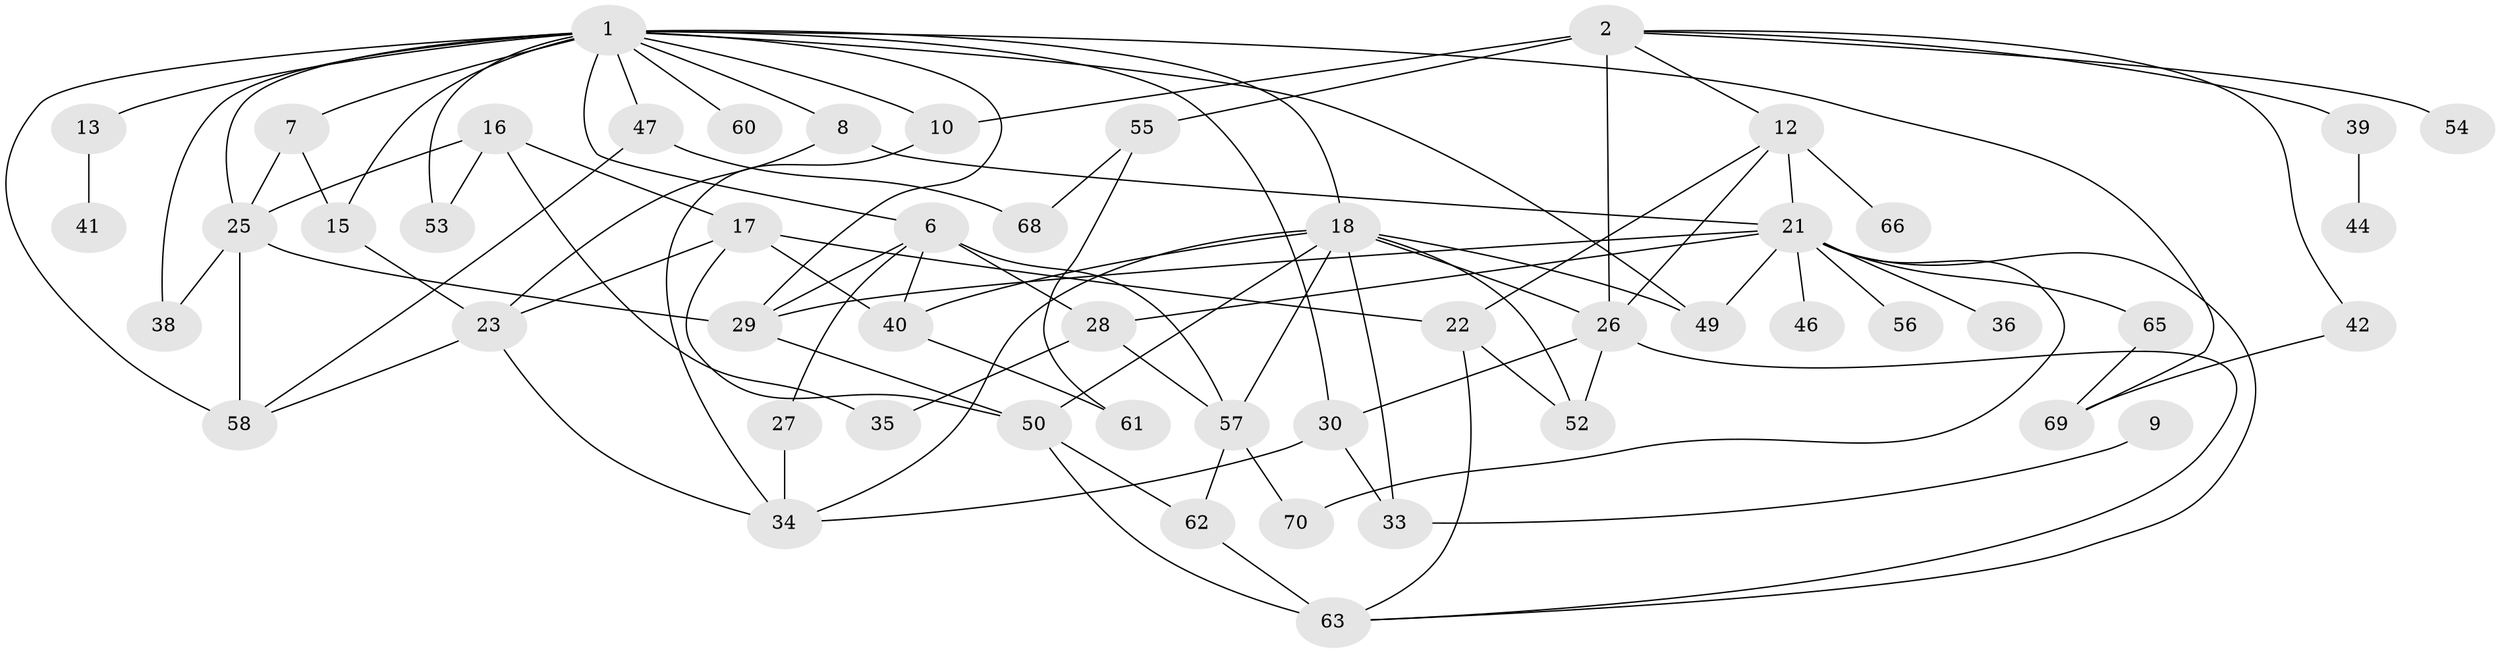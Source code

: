 // original degree distribution, {6: 0.028169014084507043, 3: 0.18309859154929578, 0: 0.11971830985915492, 4: 0.1056338028169014, 2: 0.2535211267605634, 5: 0.09154929577464789, 1: 0.20422535211267606, 7: 0.007042253521126761, 9: 0.007042253521126761}
// Generated by graph-tools (version 1.1) at 2025/48/03/04/25 22:48:06]
// undirected, 52 vertices, 95 edges
graph export_dot {
  node [color=gray90,style=filled];
  1;
  2;
  6;
  7;
  8;
  9;
  10;
  12;
  13;
  15;
  16;
  17;
  18;
  21;
  22;
  23;
  25;
  26;
  27;
  28;
  29;
  30;
  33;
  34;
  35;
  36;
  38;
  39;
  40;
  41;
  42;
  44;
  46;
  47;
  49;
  50;
  52;
  53;
  54;
  55;
  56;
  57;
  58;
  60;
  61;
  62;
  63;
  65;
  66;
  68;
  69;
  70;
  1 -- 6 [weight=2.0];
  1 -- 7 [weight=1.0];
  1 -- 8 [weight=1.0];
  1 -- 10 [weight=1.0];
  1 -- 13 [weight=1.0];
  1 -- 15 [weight=1.0];
  1 -- 18 [weight=1.0];
  1 -- 25 [weight=1.0];
  1 -- 29 [weight=2.0];
  1 -- 30 [weight=1.0];
  1 -- 38 [weight=1.0];
  1 -- 47 [weight=1.0];
  1 -- 49 [weight=1.0];
  1 -- 53 [weight=1.0];
  1 -- 58 [weight=2.0];
  1 -- 60 [weight=1.0];
  1 -- 69 [weight=1.0];
  2 -- 10 [weight=1.0];
  2 -- 12 [weight=1.0];
  2 -- 26 [weight=2.0];
  2 -- 39 [weight=1.0];
  2 -- 42 [weight=1.0];
  2 -- 54 [weight=1.0];
  2 -- 55 [weight=2.0];
  6 -- 27 [weight=1.0];
  6 -- 28 [weight=1.0];
  6 -- 29 [weight=1.0];
  6 -- 40 [weight=1.0];
  6 -- 57 [weight=1.0];
  7 -- 15 [weight=1.0];
  7 -- 25 [weight=1.0];
  8 -- 21 [weight=1.0];
  8 -- 23 [weight=1.0];
  9 -- 33 [weight=1.0];
  10 -- 34 [weight=1.0];
  12 -- 21 [weight=1.0];
  12 -- 22 [weight=1.0];
  12 -- 26 [weight=1.0];
  12 -- 66 [weight=1.0];
  13 -- 41 [weight=1.0];
  15 -- 23 [weight=1.0];
  16 -- 17 [weight=1.0];
  16 -- 25 [weight=1.0];
  16 -- 35 [weight=1.0];
  16 -- 53 [weight=1.0];
  17 -- 22 [weight=1.0];
  17 -- 23 [weight=1.0];
  17 -- 40 [weight=1.0];
  17 -- 50 [weight=1.0];
  18 -- 26 [weight=1.0];
  18 -- 33 [weight=1.0];
  18 -- 34 [weight=1.0];
  18 -- 40 [weight=1.0];
  18 -- 49 [weight=1.0];
  18 -- 50 [weight=3.0];
  18 -- 52 [weight=1.0];
  18 -- 57 [weight=1.0];
  21 -- 28 [weight=1.0];
  21 -- 29 [weight=1.0];
  21 -- 36 [weight=1.0];
  21 -- 46 [weight=1.0];
  21 -- 49 [weight=1.0];
  21 -- 56 [weight=1.0];
  21 -- 63 [weight=1.0];
  21 -- 65 [weight=1.0];
  21 -- 70 [weight=1.0];
  22 -- 52 [weight=1.0];
  22 -- 63 [weight=1.0];
  23 -- 34 [weight=1.0];
  23 -- 58 [weight=1.0];
  25 -- 29 [weight=1.0];
  25 -- 38 [weight=1.0];
  25 -- 58 [weight=1.0];
  26 -- 30 [weight=1.0];
  26 -- 52 [weight=2.0];
  26 -- 63 [weight=1.0];
  27 -- 34 [weight=1.0];
  28 -- 35 [weight=1.0];
  28 -- 57 [weight=1.0];
  29 -- 50 [weight=1.0];
  30 -- 33 [weight=2.0];
  30 -- 34 [weight=1.0];
  39 -- 44 [weight=1.0];
  40 -- 61 [weight=1.0];
  42 -- 69 [weight=2.0];
  47 -- 58 [weight=1.0];
  47 -- 68 [weight=1.0];
  50 -- 62 [weight=1.0];
  50 -- 63 [weight=1.0];
  55 -- 61 [weight=1.0];
  55 -- 68 [weight=1.0];
  57 -- 62 [weight=1.0];
  57 -- 70 [weight=1.0];
  62 -- 63 [weight=2.0];
  65 -- 69 [weight=1.0];
}
